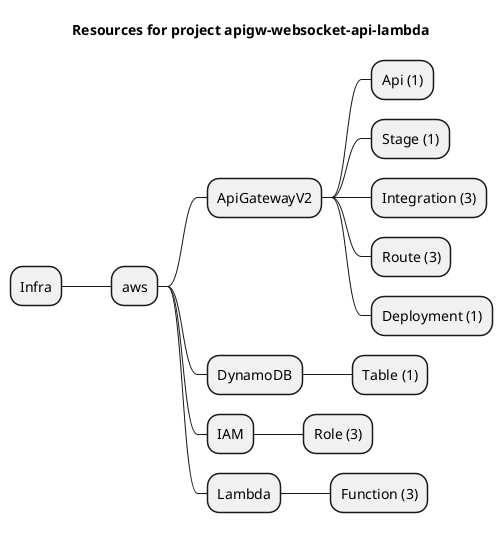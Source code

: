 @startmindmap
title Resources for project apigw-websocket-api-lambda
skinparam monochrome true
+ Infra
++ aws
+++ ApiGatewayV2
++++ Api (1)
++++ Stage (1)
++++ Integration (3)
++++ Route (3)
++++ Deployment (1)
+++ DynamoDB
++++ Table (1)
+++ IAM
++++ Role (3)
+++ Lambda
++++ Function (3)
@endmindmap